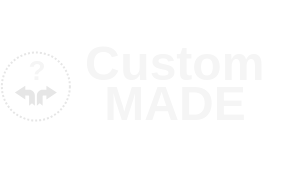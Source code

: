 <mxfile version="12.5.5" type="device"><diagram id="DMRTVL-Fflz_VtOPHfIx" name="Page-1"><mxGraphModel dx="181" dy="112" grid="1" gridSize="10" guides="1" tooltips="1" connect="1" arrows="1" fold="1" page="1" pageScale="1" pageWidth="850" pageHeight="1100" math="0" shadow="0"><root><mxCell id="0"/><mxCell id="1" parent="0"/><mxCell id="o0m-Q0coYIVBU3RR0BmP-12" value="" style="ellipse;whiteSpace=wrap;html=1;aspect=fixed;labelBackgroundColor=none;strokeColor=#E6E6E6;fillColor=none;fontSize=14;gradientColor=none;dashed=1;strokeWidth=1;dashPattern=1 1;perimeterSpacing=0;" vertex="1" parent="1"><mxGeometry x="-0.07" y="116.25" width="34" height="34" as="geometry"/></mxCell><mxCell id="o0m-Q0coYIVBU3RR0BmP-1" value="&lt;h1&gt;&amp;nbsp; &amp;nbsp;ustom&amp;nbsp;&lt;br&gt;&lt;br&gt;&lt;/h1&gt;" style="text;html=1;align=center;verticalAlign=middle;resizable=0;points=[];autosize=1;fillColor=none;strokeColor=none;fontColor=#F5F5F5;labelBackgroundColor=none;opacity=0;" vertex="1" parent="1"><mxGeometry x="63" y="125.5" width="50" height="20" as="geometry"/></mxCell><mxCell id="o0m-Q0coYIVBU3RR0BmP-6" value="" style="html=1;shadow=0;dashed=0;align=center;verticalAlign=middle;shape=mxgraph.arrows2.bendArrow;dy=1.44;dx=5.22;notch=1.29;arrowHead=6.85;rounded=1;labelBackgroundColor=none;strokeColor=none;fillColor=#E6E6E6;fontSize=60;aspect=fixed;flipH=0;fontColor=#CCCCCC;" vertex="1" parent="1"><mxGeometry x="17.43" y="132.87" width="10" height="10" as="geometry"/></mxCell><mxCell id="o0m-Q0coYIVBU3RR0BmP-8" value="" style="html=1;shadow=0;dashed=0;align=center;verticalAlign=middle;shape=mxgraph.arrows2.bendArrow;dy=1.44;dx=5.22;notch=1.21;arrowHead=6.85;rounded=1;labelBackgroundColor=none;strokeColor=none;fillColor=#E6E6E6;fontSize=60;aspect=fixed;flipH=1;fontColor=#CCCCCC;" vertex="1" parent="1"><mxGeometry x="6.43" y="132.87" width="10" height="10" as="geometry"/></mxCell><mxCell id="o0m-Q0coYIVBU3RR0BmP-9" value="&lt;h1&gt;C&amp;nbsp; &amp;nbsp; &amp;nbsp; &amp;nbsp; &amp;nbsp; &amp;nbsp;&amp;nbsp;&amp;nbsp;&lt;/h1&gt;" style="text;html=1;align=center;verticalAlign=middle;resizable=0;points=[];autosize=1;fillColor=none;strokeColor=none;fontColor=#F5F5F5;" vertex="1" parent="1"><mxGeometry x="63" y="114.5" width="60" height="15" as="geometry"/></mxCell><mxCell id="o0m-Q0coYIVBU3RR0BmP-11" value="&lt;h1 style=&quot;font-size: 14px;&quot;&gt;?&lt;/h1&gt;" style="text;html=1;align=center;verticalAlign=middle;resizable=0;points=[];autosize=1;fillColor=none;strokeColor=none;fontColor=#F5F5F5;fontSize=14;aspect=fixed;labelBackgroundColor=none;" vertex="1" parent="1"><mxGeometry x="11.93" y="114.87" width="10" height="20" as="geometry"/></mxCell><mxCell id="o0m-Q0coYIVBU3RR0BmP-15" value="&lt;h1&gt;MADE&lt;/h1&gt;" style="text;html=1;align=center;verticalAlign=middle;resizable=0;points=[];autosize=1;fillColor=none;strokeColor=none;fontColor=#F5F5F5;" vertex="1" parent="1"><mxGeometry x="41" y="132.12" width="90" height="20" as="geometry"/></mxCell><mxCell id="o0m-Q0coYIVBU3RR0BmP-16" value="" style="rounded=0;whiteSpace=wrap;html=1;dashed=1;dashPattern=1 1;labelBackgroundColor=none;strokeColor=none;strokeWidth=1;fillColor=none;gradientColor=none;fontFamily=Verdana;fontSize=14;fontColor=#F5F5F5;" vertex="1" parent="1"><mxGeometry y="115.12" width="130" height="36.88" as="geometry"/></mxCell></root></mxGraphModel></diagram></mxfile>